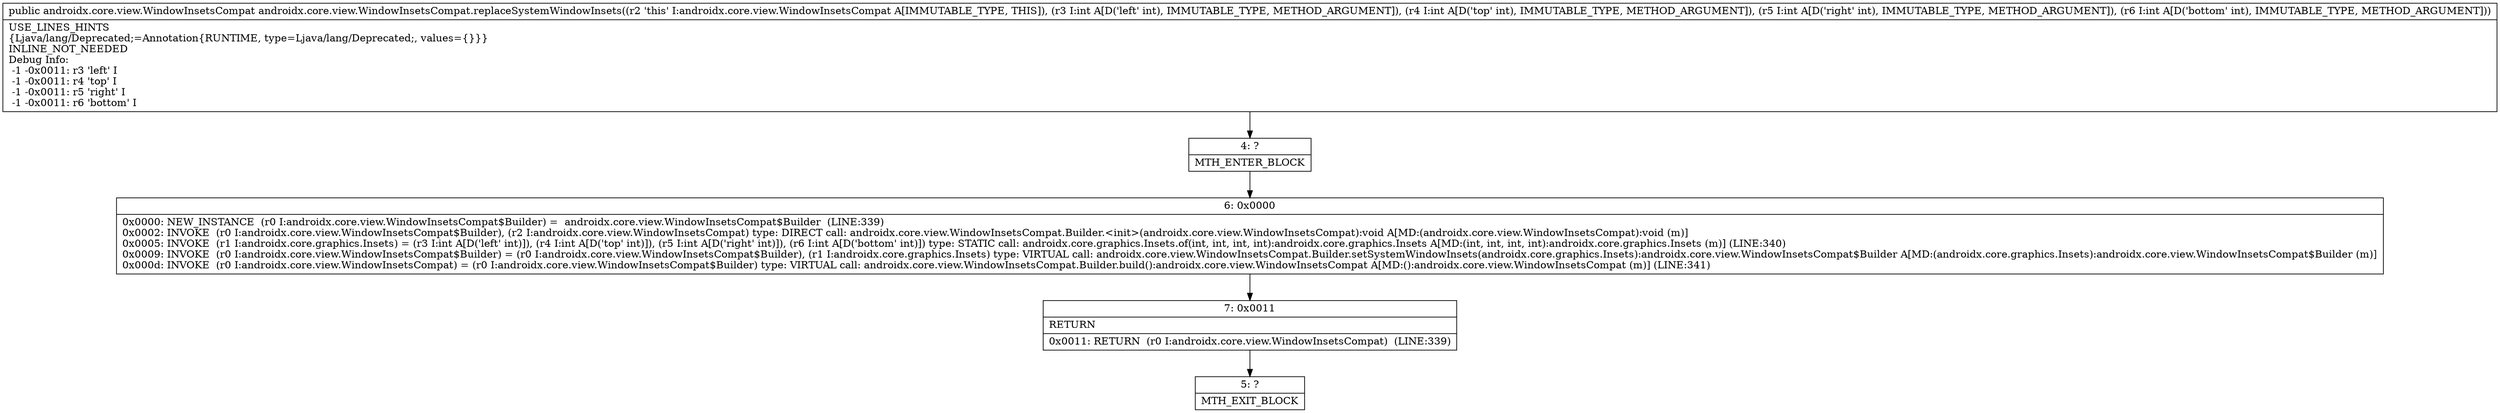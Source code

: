 digraph "CFG forandroidx.core.view.WindowInsetsCompat.replaceSystemWindowInsets(IIII)Landroidx\/core\/view\/WindowInsetsCompat;" {
Node_4 [shape=record,label="{4\:\ ?|MTH_ENTER_BLOCK\l}"];
Node_6 [shape=record,label="{6\:\ 0x0000|0x0000: NEW_INSTANCE  (r0 I:androidx.core.view.WindowInsetsCompat$Builder) =  androidx.core.view.WindowInsetsCompat$Builder  (LINE:339)\l0x0002: INVOKE  (r0 I:androidx.core.view.WindowInsetsCompat$Builder), (r2 I:androidx.core.view.WindowInsetsCompat) type: DIRECT call: androidx.core.view.WindowInsetsCompat.Builder.\<init\>(androidx.core.view.WindowInsetsCompat):void A[MD:(androidx.core.view.WindowInsetsCompat):void (m)]\l0x0005: INVOKE  (r1 I:androidx.core.graphics.Insets) = (r3 I:int A[D('left' int)]), (r4 I:int A[D('top' int)]), (r5 I:int A[D('right' int)]), (r6 I:int A[D('bottom' int)]) type: STATIC call: androidx.core.graphics.Insets.of(int, int, int, int):androidx.core.graphics.Insets A[MD:(int, int, int, int):androidx.core.graphics.Insets (m)] (LINE:340)\l0x0009: INVOKE  (r0 I:androidx.core.view.WindowInsetsCompat$Builder) = (r0 I:androidx.core.view.WindowInsetsCompat$Builder), (r1 I:androidx.core.graphics.Insets) type: VIRTUAL call: androidx.core.view.WindowInsetsCompat.Builder.setSystemWindowInsets(androidx.core.graphics.Insets):androidx.core.view.WindowInsetsCompat$Builder A[MD:(androidx.core.graphics.Insets):androidx.core.view.WindowInsetsCompat$Builder (m)]\l0x000d: INVOKE  (r0 I:androidx.core.view.WindowInsetsCompat) = (r0 I:androidx.core.view.WindowInsetsCompat$Builder) type: VIRTUAL call: androidx.core.view.WindowInsetsCompat.Builder.build():androidx.core.view.WindowInsetsCompat A[MD:():androidx.core.view.WindowInsetsCompat (m)] (LINE:341)\l}"];
Node_7 [shape=record,label="{7\:\ 0x0011|RETURN\l|0x0011: RETURN  (r0 I:androidx.core.view.WindowInsetsCompat)  (LINE:339)\l}"];
Node_5 [shape=record,label="{5\:\ ?|MTH_EXIT_BLOCK\l}"];
MethodNode[shape=record,label="{public androidx.core.view.WindowInsetsCompat androidx.core.view.WindowInsetsCompat.replaceSystemWindowInsets((r2 'this' I:androidx.core.view.WindowInsetsCompat A[IMMUTABLE_TYPE, THIS]), (r3 I:int A[D('left' int), IMMUTABLE_TYPE, METHOD_ARGUMENT]), (r4 I:int A[D('top' int), IMMUTABLE_TYPE, METHOD_ARGUMENT]), (r5 I:int A[D('right' int), IMMUTABLE_TYPE, METHOD_ARGUMENT]), (r6 I:int A[D('bottom' int), IMMUTABLE_TYPE, METHOD_ARGUMENT]))  | USE_LINES_HINTS\l\{Ljava\/lang\/Deprecated;=Annotation\{RUNTIME, type=Ljava\/lang\/Deprecated;, values=\{\}\}\}\lINLINE_NOT_NEEDED\lDebug Info:\l  \-1 \-0x0011: r3 'left' I\l  \-1 \-0x0011: r4 'top' I\l  \-1 \-0x0011: r5 'right' I\l  \-1 \-0x0011: r6 'bottom' I\l}"];
MethodNode -> Node_4;Node_4 -> Node_6;
Node_6 -> Node_7;
Node_7 -> Node_5;
}

